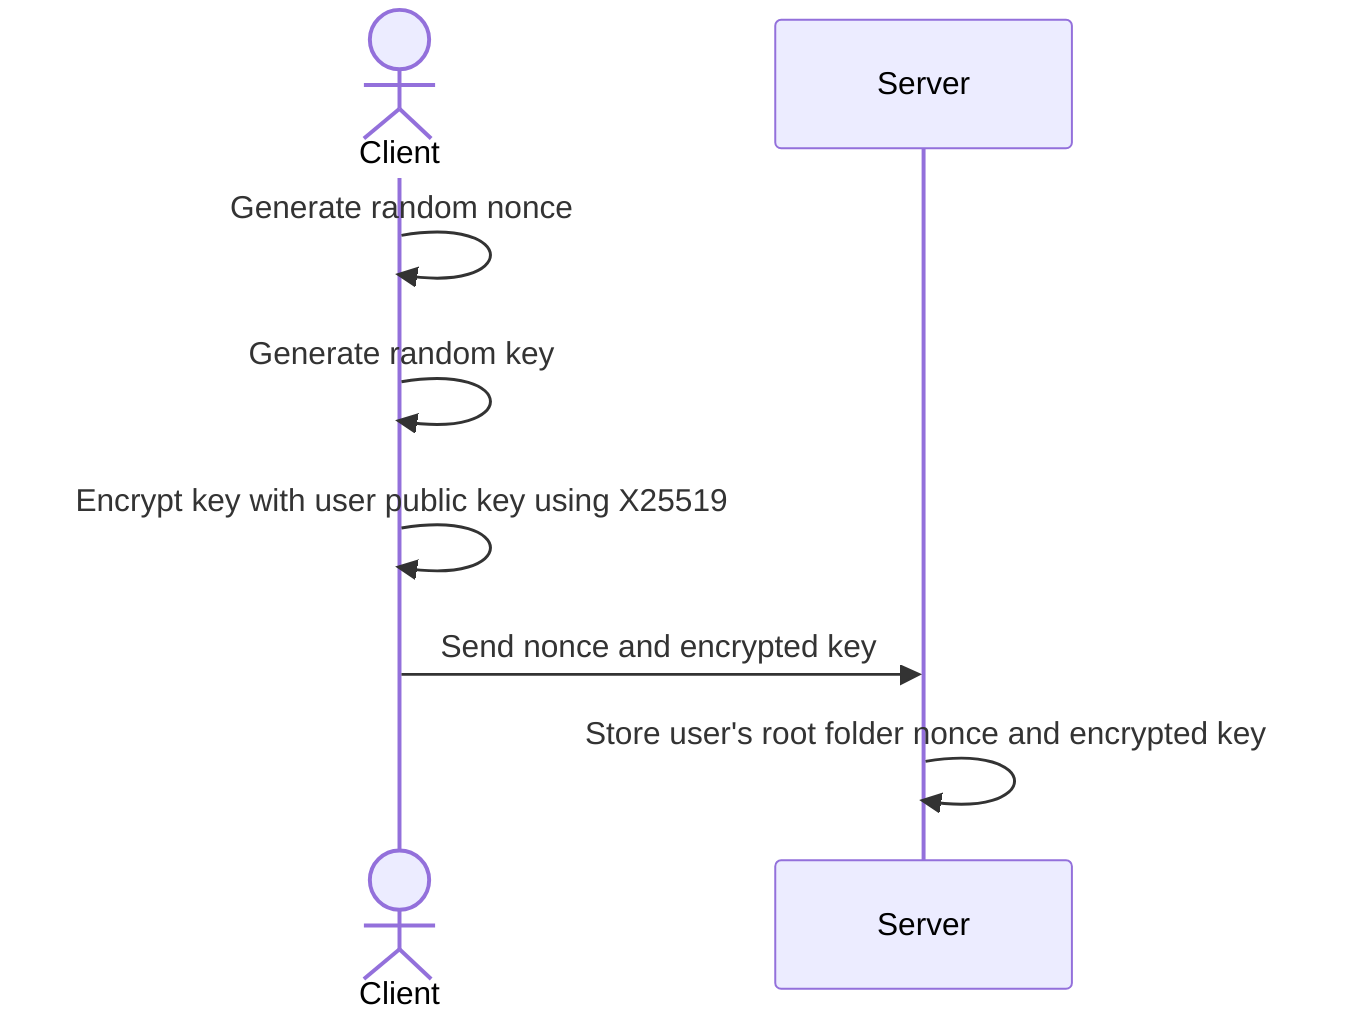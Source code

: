 sequenceDiagram
    actor C as Client
    participant S as Server

    C->>C: Generate random nonce
    C->>C: Generate random key

    C->>C: Encrypt key with user public key using X25519

    C->>S: Send nonce and encrypted key

    S->>S: Store user's root folder nonce and encrypted key